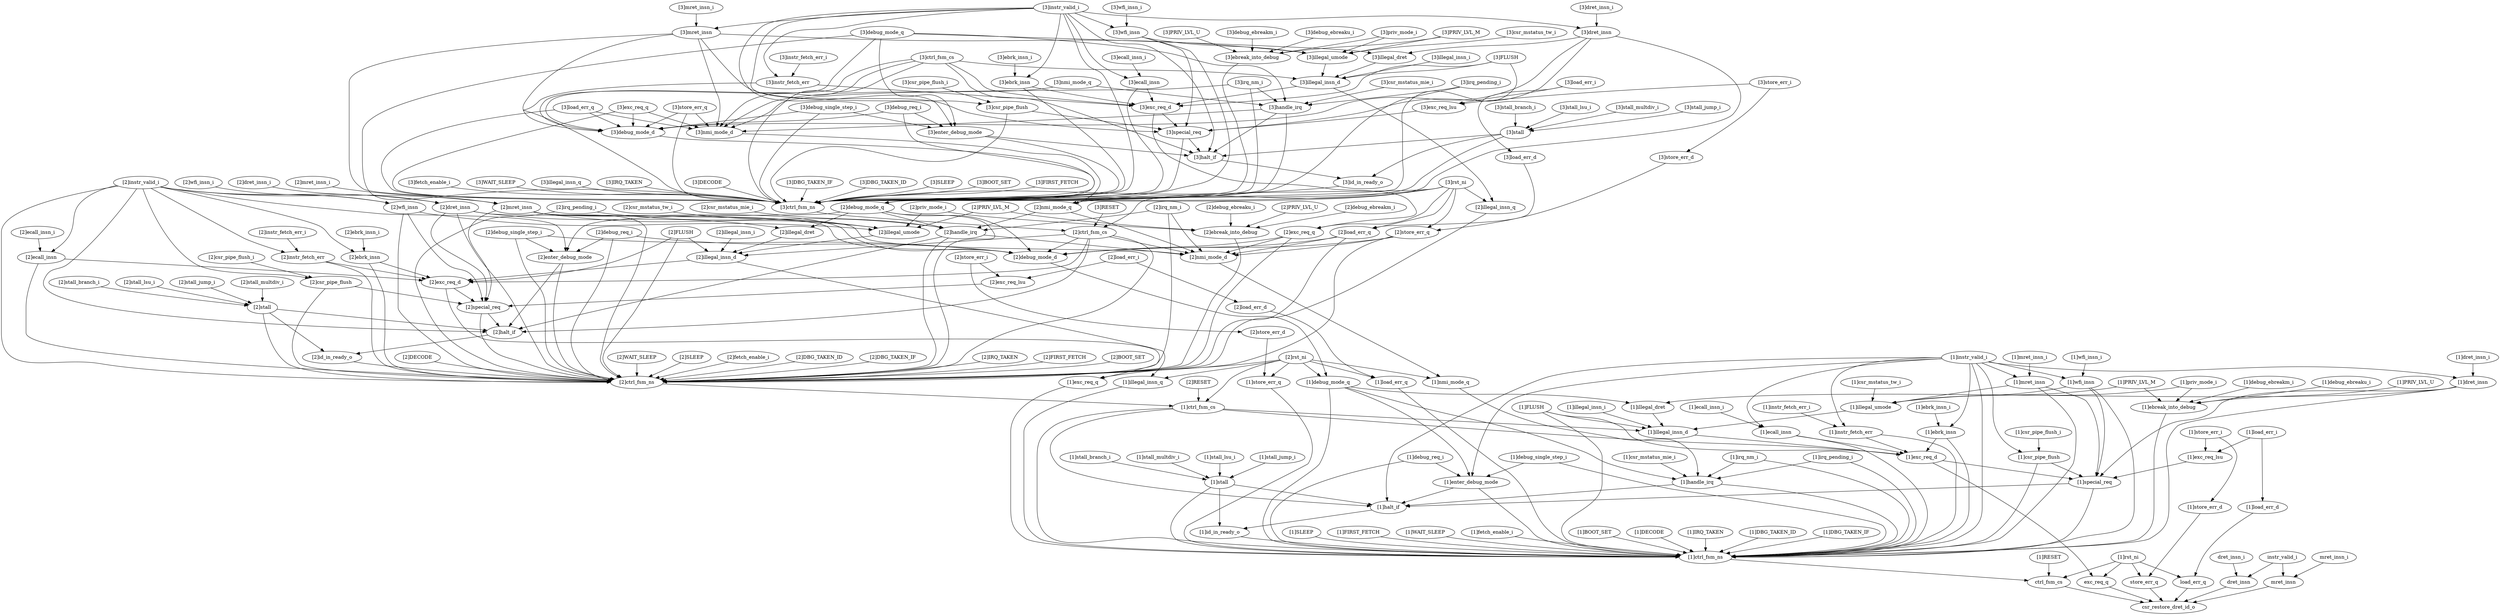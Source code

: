 strict digraph "" {
	"[3]irq_nm_i"	 [complexity=64,
		importance=1.81134703731,
		rank=0.028302297458];
	"[3]handle_irq"	 [complexity=58,
		importance=1.80634942115,
		rank=0.031143955537];
	"[3]irq_nm_i" -> "[3]handle_irq";
	"[3]nmi_mode_d"	 [complexity=37,
		importance=0.474637872477,
		rank=0.0128280506075];
	"[3]irq_nm_i" -> "[3]nmi_mode_d";
	"[3]ctrl_fsm_ns"	 [complexity=49,
		importance=0.576155159153,
		rank=0.0117582685542];
	"[3]irq_nm_i" -> "[3]ctrl_fsm_ns";
	"[1]special_req"	 [complexity=10,
		importance=0.357095029477,
		rank=0.0357095029477];
	"[1]ctrl_fsm_ns"	 [complexity=3,
		importance=0.0911399674995,
		rank=0.0303799891665];
	"[1]special_req" -> "[1]ctrl_fsm_ns";
	"[1]halt_if"	 [complexity=7,
		importance=0.113980660681,
		rank=0.0162829515258];
	"[1]special_req" -> "[1]halt_if";
	"[3]exc_req_lsu"	 [complexity=63,
		importance=1.81963687132,
		rank=0.0288831249416];
	"[3]special_req"	 [complexity=56,
		importance=1.81214060444,
		rank=0.0323596536507];
	"[3]exc_req_lsu" -> "[3]special_req";
	"[3]fetch_enable_i"	 [complexity=50,
		importance=0.58115277532,
		rank=0.0116230555064];
	"[3]fetch_enable_i" -> "[3]ctrl_fsm_ns";
	"[3]WAIT_SLEEP"	 [complexity=51,
		importance=0.58115277532,
		rank=0.0113951524573];
	"[3]WAIT_SLEEP" -> "[3]ctrl_fsm_ns";
	"[2]DECODE"	 [complexity=30,
		importance=1.27162548872,
		rank=0.0423875162908];
	"[2]ctrl_fsm_ns"	 [complexity=20,
		importance=0.126662787256,
		rank=0.00633313936279];
	"[2]DECODE" -> "[2]ctrl_fsm_ns";
	"[2]csr_pipe_flush"	 [complexity=34,
		importance=0.471326332341,
		rank=0.0138625391865];
	"[2]csr_pipe_flush" -> "[2]ctrl_fsm_ns";
	"[2]special_req"	 [complexity=27,
		importance=0.463663488746,
		rank=0.0171727218054];
	"[2]csr_pipe_flush" -> "[2]special_req";
	"[3]csr_pipe_flush_i"	 [complexity=66,
		importance=1.8248010642,
		rank=0.0276485009727];
	"[3]csr_pipe_flush"	 [complexity=63,
		importance=1.81980344803,
		rank=0.0288857690164];
	"[3]csr_pipe_flush_i" -> "[3]csr_pipe_flush";
	"[2]stall_multdiv_i"	 [complexity=34,
		importance=0.468500276499,
		rank=0.013779419897];
	"[2]stall"	 [complexity=29,
		importance=0.463502660332,
		rank=0.0159828503563];
	"[2]stall_multdiv_i" -> "[2]stall";
	"[2]rst_ni"	 [complexity=19,
		importance=0.155390992088,
		rank=0.0081784732678];
	"[1]debug_mode_q"	 [complexity=21,
		importance=0.0561947226023,
		rank=0.00267593917154];
	"[2]rst_ni" -> "[1]debug_mode_q";
	"[1]exc_req_q"	 [complexity=6,
		importance=0.28150977405,
		rank=0.046918295675];
	"[2]rst_ni" -> "[1]exc_req_q";
	"[1]ctrl_fsm_cs"	 [complexity=18,
		importance=0.0751966879608,
		rank=0.0041775937756];
	"[2]rst_ni" -> "[1]ctrl_fsm_cs";
	"[1]illegal_insn_q"	 [complexity=4,
		importance=0.100617470215,
		rank=0.0251543675537];
	"[2]rst_ni" -> "[1]illegal_insn_q";
	"[1]store_err_q"	 [complexity=6,
		importance=0.281897911103,
		rank=0.0469829851838];
	"[2]rst_ni" -> "[1]store_err_q";
	"[1]nmi_mode_q"	 [complexity=18,
		importance=0.360462021077,
		rank=0.0200256678376];
	"[2]rst_ni" -> "[1]nmi_mode_q";
	"[1]load_err_q"	 [complexity=6,
		importance=0.281897911103,
		rank=0.0469829851838];
	"[2]rst_ni" -> "[1]load_err_q";
	"[1]instr_valid_i"	 [complexity=15,
		importance=0.0377731948443,
		rank=0.00251821298962];
	"[1]wfi_insn"	 [complexity=24,
		importance=0.0597061225057,
		rank=0.00248775510441];
	"[1]instr_valid_i" -> "[1]wfi_insn";
	"[1]instr_fetch_err"	 [complexity=12,
		importance=0.0327755786776,
		rank=0.00273129822314];
	"[1]instr_valid_i" -> "[1]instr_fetch_err";
	"[1]dret_insn"	 [complexity=21,
		importance=0.0549897737279,
		rank=0.00261856065371];
	"[1]instr_valid_i" -> "[1]dret_insn";
	"[1]ecall_insn"	 [complexity=12,
		importance=0.0327755786776,
		rank=0.00273129822314];
	"[1]instr_valid_i" -> "[1]ecall_insn";
	"[1]mret_insn"	 [complexity=24,
		importance=0.0597061225057,
		rank=0.00248775510441];
	"[1]instr_valid_i" -> "[1]mret_insn";
	"[1]enter_debug_mode"	 [complexity=12,
		importance=0.461560762434,
		rank=0.0384633968695];
	"[1]instr_valid_i" -> "[1]enter_debug_mode";
	"[1]instr_valid_i" -> "[1]ctrl_fsm_ns";
	"[1]csr_pipe_flush"	 [complexity=17,
		importance=0.364757873072,
		rank=0.0214563454748];
	"[1]instr_valid_i" -> "[1]csr_pipe_flush";
	"[1]ebrk_insn"	 [complexity=12,
		importance=0.0327755786776,
		rank=0.00273129822314];
	"[1]instr_valid_i" -> "[1]ebrk_insn";
	"[1]instr_valid_i" -> "[1]halt_if";
	"[2]load_err_d"	 [complexity=8,
		importance=0.288144852626,
		rank=0.0360181065782];
	"[2]load_err_d" -> "[1]load_err_q";
	"[1]RESET"	 [complexity=3,
		importance=0.0446714843712,
		rank=0.0148904947904];
	ctrl_fsm_cs	 [complexity=1,
		importance=0.0396738682045,
		rank=0.0396738682045];
	"[1]RESET" -> ctrl_fsm_cs;
	"[2]WAIT_SLEEP"	 [complexity=22,
		importance=0.131660403422,
		rank=0.00598456379193];
	"[2]WAIT_SLEEP" -> "[2]ctrl_fsm_ns";
	"[1]handle_irq"	 [complexity=12,
		importance=0.351303846185,
		rank=0.0292753205154];
	"[1]debug_mode_q" -> "[1]handle_irq";
	"[1]debug_mode_q" -> "[1]enter_debug_mode";
	"[1]debug_mode_q" -> "[1]ctrl_fsm_ns";
	"[1]illegal_dret"	 [complexity=18,
		importance=0.0473269301335,
		rank=0.00262927389631];
	"[1]debug_mode_q" -> "[1]illegal_dret";
	"[1]stall_jump_i"	 [complexity=17,
		importance=0.36193181723,
		rank=0.0212901068959];
	"[1]stall"	 [complexity=12,
		importance=0.356934201063,
		rank=0.0297445167553];
	"[1]stall_jump_i" -> "[1]stall";
	"[2]stall_branch_i"	 [complexity=34,
		importance=0.468500276499,
		rank=0.013779419897];
	"[2]stall_branch_i" -> "[2]stall";
	"[1]SLEEP"	 [complexity=5,
		importance=0.0961375836661,
		rank=0.0192275167332];
	"[1]SLEEP" -> "[1]ctrl_fsm_ns";
	"[1]FIRST_FETCH"	 [complexity=7,
		importance=0.187277551166,
		rank=0.0267539358808];
	"[1]FIRST_FETCH" -> "[1]ctrl_fsm_ns";
	"[1]exc_req_q" -> "[1]ctrl_fsm_ns";
	"[1]debug_req_i"	 [complexity=17,
		importance=0.466558378601,
		rank=0.0274446105059];
	"[1]debug_req_i" -> "[1]enter_debug_mode";
	"[1]debug_req_i" -> "[1]ctrl_fsm_ns";
	"[2]debug_req_i"	 [complexity=34,
		importance=0.608649657626,
		rank=0.0179014605184];
	"[2]debug_mode_d"	 [complexity=23,
		importance=0.0632207973797,
		rank=0.00274873032086];
	"[2]debug_req_i" -> "[2]debug_mode_d";
	"[2]debug_req_i" -> "[2]ctrl_fsm_ns";
	"[2]enter_debug_mode"	 [complexity=29,
		importance=0.603652041459,
		rank=0.0208155876365];
	"[2]debug_req_i" -> "[2]enter_debug_mode";
	"[1]wfi_insn" -> "[1]special_req";
	"[1]wfi_insn" -> "[1]ctrl_fsm_ns";
	"[1]illegal_umode"	 [complexity=18,
		importance=0.0520432789114,
		rank=0.00289129327285];
	"[1]wfi_insn" -> "[1]illegal_umode";
	"[3]ecall_insn"	 [complexity=70,
		importance=1.83074506627,
		rank=0.0261535009467];
	"[3]exc_req_d"	 [complexity=63,
		importance=1.82308222267,
		rank=0.0289378130583];
	"[3]ecall_insn" -> "[3]exc_req_d";
	"[3]ecall_insn" -> "[3]ctrl_fsm_ns";
	"[1]rst_ni"	 [complexity=4,
		importance=0.0333398498637,
		rank=0.00833496246594];
	store_err_q	 [complexity=3,
		importance=0.014559253901,
		rank=0.00485308463367];
	"[1]rst_ni" -> store_err_q;
	exc_req_q	 [complexity=3,
		importance=0.0141711168485,
		rank=0.00472370561618];
	"[1]rst_ni" -> exc_req_q;
	"[1]rst_ni" -> ctrl_fsm_cs;
	load_err_q	 [complexity=3,
		importance=0.014559253901,
		rank=0.00485308463367];
	"[1]rst_ni" -> load_err_q;
	"[3]PRIV_LVL_U"	 [complexity=58,
		importance=0.595312110769,
		rank=0.0102640019098];
	"[3]ebreak_into_debug"	 [complexity=51,
		importance=0.590314494603,
		rank=0.0115747940118];
	"[3]PRIV_LVL_U" -> "[3]ebreak_into_debug";
	"[2]SLEEP"	 [complexity=22,
		importance=0.131660403422,
		rank=0.00598456379193];
	"[2]SLEEP" -> "[2]ctrl_fsm_ns";
	"[3]store_err_i"	 [complexity=66,
		importance=1.82463448749,
		rank=0.0276459770831];
	"[3]store_err_i" -> "[3]exc_req_lsu";
	"[3]store_err_d"	 [complexity=25,
		importance=0.394713311895,
		rank=0.0157885324758];
	"[3]store_err_i" -> "[3]store_err_d";
	"[2]ecall_insn"	 [complexity=41,
		importance=0.482267950575,
		rank=0.0117626329409];
	"[2]ecall_insn" -> "[2]ctrl_fsm_ns";
	"[2]exc_req_d"	 [complexity=34,
		importance=0.474605106981,
		rank=0.0139589737347];
	"[2]ecall_insn" -> "[2]exc_req_d";
	"[2]store_err_i"	 [complexity=37,
		importance=0.476157371793,
		rank=0.0128691181566];
	"[2]store_err_d"	 [complexity=8,
		importance=0.288144852626,
		rank=0.0360181065782];
	"[2]store_err_i" -> "[2]store_err_d";
	"[2]exc_req_lsu"	 [complexity=34,
		importance=0.471159755626,
		rank=0.0138576398714];
	"[2]store_err_i" -> "[2]exc_req_lsu";
	"[2]dret_insn"	 [complexity=50,
		importance=0.504482145626,
		rank=0.0100896429125];
	"[2]dret_insn" -> "[2]debug_mode_d";
	"[2]dret_insn" -> "[2]ctrl_fsm_ns";
	"[2]illegal_dret"	 [complexity=47,
		importance=0.496819302031,
		rank=0.0105706234475];
	"[2]dret_insn" -> "[2]illegal_dret";
	"[2]dret_insn" -> "[2]special_req";
	"[2]stall_lsu_i"	 [complexity=34,
		importance=0.468500276499,
		rank=0.013779419897];
	"[2]stall_lsu_i" -> "[2]stall";
	"[2]store_err_d" -> "[1]store_err_q";
	"[3]enter_debug_mode"	 [complexity=58,
		importance=2.40162152905,
		rank=0.0414072677422];
	"[3]halt_if"	 [complexity=53,
		importance=0.598995852335,
		rank=0.0113018085346];
	"[3]enter_debug_mode" -> "[3]halt_if";
	"[3]enter_debug_mode" -> "[3]ctrl_fsm_ns";
	"[3]illegal_umode"	 [complexity=76,
		importance=1.8500127665,
		rank=0.0243422732434];
	"[3]illegal_insn_d"	 [complexity=70,
		importance=1.83957355264,
		rank=0.0262796221806];
	"[3]illegal_umode" -> "[3]illegal_insn_d";
	"[2]load_err_q"	 [complexity=23,
		importance=0.388466370371,
		rank=0.0168898421901];
	"[2]load_err_q" -> "[2]debug_mode_d";
	"[2]load_err_q" -> "[2]ctrl_fsm_ns";
	"[2]nmi_mode_d"	 [complexity=20,
		importance=0.368069413209,
		rank=0.0184034706604];
	"[2]load_err_q" -> "[2]nmi_mode_d";
	"[2]load_err_i"	 [complexity=37,
		importance=0.476157371793,
		rank=0.0128691181566];
	"[2]load_err_i" -> "[2]load_err_d";
	"[2]load_err_i" -> "[2]exc_req_lsu";
	"[3]store_err_q"	 [complexity=52,
		importance=1.73694348606,
		rank=0.0334027593474];
	"[3]store_err_q" -> "[3]nmi_mode_d";
	"[3]debug_mode_d"	 [complexity=52,
		importance=0.512713169277,
		rank=0.00985986863995];
	"[3]store_err_q" -> "[3]debug_mode_d";
	"[3]store_err_q" -> "[3]ctrl_fsm_ns";
	"[1]instr_fetch_err" -> "[1]ctrl_fsm_ns";
	"[1]exc_req_d"	 [complexity=5,
		importance=0.0251127350833,
		rank=0.00502254701665];
	"[1]instr_fetch_err" -> "[1]exc_req_d";
	"[2]store_err_q"	 [complexity=23,
		importance=0.388466370371,
		rank=0.0168898421901];
	"[2]store_err_q" -> "[2]debug_mode_d";
	"[2]store_err_q" -> "[2]ctrl_fsm_ns";
	"[2]store_err_q" -> "[2]nmi_mode_d";
	"[3]illegal_insn_q"	 [complexity=50,
		importance=0.585632661869,
		rank=0.0117126532374];
	"[3]illegal_insn_q" -> "[3]ctrl_fsm_ns";
	"[3]csr_mstatus_mie_i"	 [complexity=64,
		importance=1.81134703731,
		rank=0.028302297458];
	"[3]csr_mstatus_mie_i" -> "[3]handle_irq";
	"[1]csr_mstatus_tw_i"	 [complexity=24,
		importance=0.057040895078,
		rank=0.00237670396158];
	"[1]csr_mstatus_tw_i" -> "[1]illegal_umode";
	"[1]dret_insn" -> "[1]special_req";
	"[1]dret_insn" -> "[1]ctrl_fsm_ns";
	"[1]dret_insn" -> "[1]illegal_dret";
	"[1]ecall_insn" -> "[1]ctrl_fsm_ns";
	"[1]ecall_insn" -> "[1]exc_req_d";
	csr_restore_dret_id_o	 [complexity=0,
		importance=0.00608124529693,
		rank=0.0];
	"[2]illegal_insn_q"	 [complexity=21,
		importance=0.136140289971,
		rank=0.00648287095101];
	"[3]illegal_insn_d" -> "[2]illegal_insn_q";
	"[3]illegal_insn_d" -> "[3]exc_req_d";
	"[2]fetch_enable_i"	 [complexity=21,
		importance=0.131660403422,
		rank=0.00626954302011];
	"[2]fetch_enable_i" -> "[2]ctrl_fsm_ns";
	"[2]csr_mstatus_mie_i"	 [complexity=35,
		importance=0.46286992162,
		rank=0.0132248549034];
	"[2]handle_irq"	 [complexity=29,
		importance=0.457872305454,
		rank=0.0157887001881];
	"[2]csr_mstatus_mie_i" -> "[2]handle_irq";
	"[2]id_in_ready_o"	 [complexity=21,
		importance=0.135979188748,
		rank=0.00647519946419];
	"[2]id_in_ready_o" -> "[2]ctrl_fsm_ns";
	"[2]debug_mode_d" -> "[1]debug_mode_q";
	"[2]DBG_TAKEN_ID"	 [complexity=22,
		importance=0.131660403422,
		rank=0.00598456379193];
	"[2]DBG_TAKEN_ID" -> "[2]ctrl_fsm_ns";
	"[3]illegal_insn_i"	 [complexity=76,
		importance=1.84457116881,
		rank=0.0242706732738];
	"[3]illegal_insn_i" -> "[3]illegal_insn_d";
	"[2]DBG_TAKEN_IF"	 [complexity=26,
		importance=0.384985977934,
		rank=0.0148071529975];
	"[2]DBG_TAKEN_IF" -> "[2]ctrl_fsm_ns";
	"[1]WAIT_SLEEP"	 [complexity=5,
		importance=0.0961375836661,
		rank=0.0192275167332];
	"[1]WAIT_SLEEP" -> "[1]ctrl_fsm_ns";
	"[3]priv_mode_i"	 [complexity=58,
		importance=0.595312110769,
		rank=0.0102640019098];
	"[3]priv_mode_i" -> "[3]illegal_umode";
	"[3]priv_mode_i" -> "[3]ebreak_into_debug";
	"[1]illegal_insn_d"	 [complexity=12,
		importance=0.0416040650532,
		rank=0.0034670054211];
	"[1]illegal_insn_d" -> "[1]exc_req_d";
	"[2]instr_fetch_err_i"	 [complexity=44,
		importance=0.487265566742,
		rank=0.011074217426];
	"[2]instr_fetch_err"	 [complexity=41,
		importance=0.482267950575,
		rank=0.0117626329409];
	"[2]instr_fetch_err_i" -> "[2]instr_fetch_err";
	"[3]handle_irq" -> "[3]nmi_mode_d";
	"[3]handle_irq" -> "[3]halt_if";
	"[3]handle_irq" -> "[3]ctrl_fsm_ns";
	"[3]ebrk_insn"	 [complexity=70,
		importance=1.83074506627,
		rank=0.0261535009467];
	"[3]ebrk_insn" -> "[3]exc_req_d";
	"[3]ebrk_insn" -> "[3]ctrl_fsm_ns";
	"[2]nmi_mode_q"	 [complexity=35,
		importance=0.467030480345,
		rank=0.0133437280099];
	"[3]nmi_mode_d" -> "[2]nmi_mode_q";
	"[3]FLUSH"	 [complexity=76,
		importance=1.84457116881,
		rank=0.0242706732738];
	"[3]FLUSH" -> "[3]illegal_insn_d";
	"[3]FLUSH" -> "[3]exc_req_d";
	"[3]FLUSH" -> "[3]ctrl_fsm_ns";
	dret_insn_i	 [complexity=4,
		importance=0.018741705058,
		rank=0.00468542626449];
	dret_insn	 [complexity=1,
		importance=0.0137440888913,
		rank=0.0137440888913];
	dret_insn_i -> dret_insn;
	"[3]debug_single_step_i"	 [complexity=63,
		importance=2.40661914522,
		rank=0.0382003038923];
	"[3]debug_single_step_i" -> "[3]enter_debug_mode";
	"[3]debug_single_step_i" -> "[3]debug_mode_d";
	"[3]debug_single_step_i" -> "[3]ctrl_fsm_ns";
	"[3]IRQ_TAKEN"	 [complexity=55,
		importance=1.73346309363,
		rank=0.0315175107932];
	"[3]IRQ_TAKEN" -> "[3]ctrl_fsm_ns";
	"[1]ctrl_fsm_cs" -> "[1]illegal_insn_d";
	"[1]ctrl_fsm_cs" -> "[1]ctrl_fsm_ns";
	"[1]ctrl_fsm_cs" -> "[1]exc_req_d";
	"[1]ctrl_fsm_cs" -> "[1]halt_if";
	"[2]RESET"	 [complexity=20,
		importance=0.0801943041274,
		rank=0.00400971520637];
	"[2]RESET" -> "[1]ctrl_fsm_cs";
	"[1]mret_insn" -> "[1]special_req";
	"[1]mret_insn" -> "[1]ctrl_fsm_ns";
	"[1]mret_insn" -> "[1]illegal_umode";
	"[2]debug_mode_q"	 [complexity=50,
		importance=0.5056870945,
		rank=0.01011374189];
	"[2]debug_mode_q" -> "[2]debug_mode_d";
	"[2]debug_mode_q" -> "[2]handle_irq";
	"[2]debug_mode_q" -> "[2]ctrl_fsm_ns";
	"[2]debug_mode_q" -> "[2]illegal_dret";
	"[2]debug_mode_q" -> "[2]enter_debug_mode";
	"[2]wfi_insn"	 [complexity=53,
		importance=0.509198494403,
		rank=0.00960751876233];
	"[2]wfi_insn" -> "[2]ctrl_fsm_ns";
	"[2]wfi_insn" -> "[2]special_req";
	"[2]illegal_umode"	 [complexity=47,
		importance=0.501535650809,
		rank=0.0106709712938];
	"[2]wfi_insn" -> "[2]illegal_umode";
	"[1]illegal_insn_q" -> "[1]ctrl_fsm_ns";
	"[3]irq_pending_i"	 [complexity=64,
		importance=1.81134703731,
		rank=0.028302297458];
	"[3]irq_pending_i" -> "[3]handle_irq";
	"[3]irq_pending_i" -> "[3]ctrl_fsm_ns";
	"[3]nmi_mode_q"	 [complexity=64,
		importance=1.81550759604,
		rank=0.0283673061881];
	"[3]nmi_mode_q" -> "[3]handle_irq";
	"[3]nmi_mode_q" -> "[3]nmi_mode_d";
	"[1]PRIV_LVL_M"	 [complexity=24,
		importance=0.057040895078,
		rank=0.00237670396158];
	"[1]ebreak_into_debug"	 [complexity=5,
		importance=0.105299302949,
		rank=0.0210598605898];
	"[1]PRIV_LVL_M" -> "[1]ebreak_into_debug";
	"[1]PRIV_LVL_M" -> "[1]illegal_umode";
	"[3]instr_valid_i"	 [complexity=73,
		importance=1.83574268243,
		rank=0.0251471600334];
	"[3]instr_valid_i" -> "[3]ecall_insn";
	"[3]instr_valid_i" -> "[3]enter_debug_mode";
	"[3]instr_valid_i" -> "[3]ebrk_insn";
	"[3]instr_valid_i" -> "[3]halt_if";
	"[3]wfi_insn"	 [complexity=82,
		importance=1.8576756101,
		rank=0.0226545806109];
	"[3]instr_valid_i" -> "[3]wfi_insn";
	"[3]dret_insn"	 [complexity=79,
		importance=1.85295926132,
		rank=0.023455180523];
	"[3]instr_valid_i" -> "[3]dret_insn";
	"[3]mret_insn"	 [complexity=82,
		importance=1.8576756101,
		rank=0.0226545806109];
	"[3]instr_valid_i" -> "[3]mret_insn";
	"[3]instr_fetch_err"	 [complexity=70,
		importance=1.83074506627,
		rank=0.0261535009467];
	"[3]instr_valid_i" -> "[3]instr_fetch_err";
	"[3]instr_valid_i" -> "[3]ctrl_fsm_ns";
	"[3]instr_valid_i" -> "[3]csr_pipe_flush";
	"[1]priv_mode_i"	 [complexity=24,
		importance=0.057040895078,
		rank=0.00237670396158];
	"[1]priv_mode_i" -> "[1]ebreak_into_debug";
	"[1]priv_mode_i" -> "[1]illegal_umode";
	"[3]ctrl_fsm_cs"	 [complexity=76,
		importance=1.87316617555,
		rank=0.0246469233625];
	"[3]ctrl_fsm_cs" -> "[3]illegal_insn_d";
	"[3]ctrl_fsm_cs" -> "[3]nmi_mode_d";
	"[3]ctrl_fsm_cs" -> "[3]halt_if";
	"[3]ctrl_fsm_cs" -> "[3]debug_mode_d";
	"[3]ctrl_fsm_cs" -> "[3]exc_req_d";
	"[3]ctrl_fsm_cs" -> "[3]ctrl_fsm_ns";
	"[3]illegal_dret"	 [complexity=76,
		importance=1.84529641772,
		rank=0.0242802160227];
	"[3]illegal_dret" -> "[3]illegal_insn_d";
	"[1]store_err_q" -> "[1]ctrl_fsm_ns";
	"[3]mret_insn_i"	 [complexity=85,
		importance=1.86267322626,
		rank=0.0219138026619];
	"[3]mret_insn_i" -> "[3]mret_insn";
	"[2]halt_if"	 [complexity=24,
		importance=0.149503480437,
		rank=0.00622931168488];
	"[2]handle_irq" -> "[2]halt_if";
	"[2]handle_irq" -> "[2]ctrl_fsm_ns";
	"[2]handle_irq" -> "[2]nmi_mode_d";
	"[2]mret_insn_i"	 [complexity=56,
		importance=0.51419611057,
		rank=0.00918207340304];
	"[2]mret_insn"	 [complexity=53,
		importance=0.509198494403,
		rank=0.00960751876233];
	"[2]mret_insn_i" -> "[2]mret_insn";
	"[1]store_err_i"	 [complexity=20,
		importance=0.369588912524,
		rank=0.0184794456262];
	"[1]store_err_d"	 [complexity=5,
		importance=0.0208061954244,
		rank=0.00416123908488];
	"[1]store_err_i" -> "[1]store_err_d";
	"[1]exc_req_lsu"	 [complexity=17,
		importance=0.364591296358,
		rank=0.0214465468446];
	"[1]store_err_i" -> "[1]exc_req_lsu";
	dret_insn -> csr_restore_dret_id_o;
	"[3]DECODE"	 [complexity=59,
		importance=5.7665492077,
		rank=0.0977381221644];
	"[3]DECODE" -> "[3]ctrl_fsm_ns";
	"[1]store_err_d" -> store_err_q;
	"[3]id_in_ready_o"	 [complexity=50,
		importance=0.585471560646,
		rank=0.0117094312129];
	"[3]halt_if" -> "[3]id_in_ready_o";
	"[2]FLUSH"	 [complexity=47,
		importance=0.496094053117,
		rank=0.0105551926195];
	"[2]illegal_insn_d"	 [complexity=41,
		importance=0.491096436951,
		rank=0.0119779618768];
	"[2]FLUSH" -> "[2]illegal_insn_d";
	"[2]FLUSH" -> "[2]ctrl_fsm_ns";
	"[2]FLUSH" -> "[2]exc_req_d";
	"[2]illegal_insn_d" -> "[1]illegal_insn_q";
	"[2]illegal_insn_d" -> "[2]exc_req_d";
	"[2]halt_if" -> "[2]id_in_ready_o";
	"[1]fetch_enable_i"	 [complexity=4,
		importance=0.0961375836661,
		rank=0.0240343959165];
	"[1]fetch_enable_i" -> "[1]ctrl_fsm_ns";
	instr_valid_i	 [complexity=4,
		importance=0.018741705058,
		rank=0.00468542626449];
	instr_valid_i -> dret_insn;
	mret_insn	 [complexity=1,
		importance=0.0137440888913,
		rank=0.0137440888913];
	instr_valid_i -> mret_insn;
	"[2]illegal_insn_i"	 [complexity=47,
		importance=0.496094053117,
		rank=0.0105551926195];
	"[2]illegal_insn_i" -> "[2]illegal_insn_d";
	"[3]debug_req_i"	 [complexity=63,
		importance=2.40661914522,
		rank=0.0382003038923];
	"[3]debug_req_i" -> "[3]enter_debug_mode";
	"[3]debug_req_i" -> "[3]debug_mode_d";
	"[3]debug_req_i" -> "[3]ctrl_fsm_ns";
	"[2]ebreak_into_debug"	 [complexity=22,
		importance=0.140822122705,
		rank=0.00640100557751];
	"[2]ebreak_into_debug" -> "[2]ctrl_fsm_ns";
	"[3]DBG_TAKEN_IF"	 [complexity=55,
		importance=1.73346309363,
		rank=0.0315175107932];
	"[3]DBG_TAKEN_IF" -> "[3]ctrl_fsm_ns";
	"[2]illegal_insn_q" -> "[2]ctrl_fsm_ns";
	"[3]DBG_TAKEN_ID"	 [complexity=51,
		importance=0.58115277532,
		rank=0.0113951524573];
	"[3]DBG_TAKEN_ID" -> "[3]ctrl_fsm_ns";
	"[1]irq_nm_i"	 [complexity=18,
		importance=0.356301462351,
		rank=0.0197945256862];
	"[1]irq_nm_i" -> "[1]handle_irq";
	"[1]irq_nm_i" -> "[1]ctrl_fsm_ns";
	"[1]stall_branch_i"	 [complexity=17,
		importance=0.36193181723,
		rank=0.0212901068959];
	"[1]stall_branch_i" -> "[1]stall";
	"[3]special_req" -> "[3]halt_if";
	"[3]special_req" -> "[3]ctrl_fsm_ns";
	"[2]ctrl_fsm_ns" -> "[1]ctrl_fsm_cs";
	"[1]mret_insn_i"	 [complexity=27,
		importance=0.0647037386724,
		rank=0.00239643476564];
	"[1]mret_insn_i" -> "[1]mret_insn";
	"[2]irq_nm_i"	 [complexity=35,
		importance=0.46286992162,
		rank=0.0132248549034];
	"[2]irq_nm_i" -> "[2]handle_irq";
	"[2]irq_nm_i" -> "[2]ctrl_fsm_ns";
	"[2]irq_nm_i" -> "[2]nmi_mode_d";
	"[3]ecall_insn_i"	 [complexity=73,
		importance=1.83574268243,
		rank=0.0251471600334];
	"[3]ecall_insn_i" -> "[3]ecall_insn";
	"[1]ebreak_into_debug" -> "[1]ctrl_fsm_ns";
	"[1]csr_mstatus_mie_i"	 [complexity=18,
		importance=0.356301462351,
		rank=0.0197945256862];
	"[1]csr_mstatus_mie_i" -> "[1]handle_irq";
	"[1]instr_fetch_err_i"	 [complexity=15,
		importance=0.0377731948443,
		rank=0.00251821298962];
	"[1]instr_fetch_err_i" -> "[1]instr_fetch_err";
	"[2]instr_fetch_err" -> "[2]ctrl_fsm_ns";
	"[2]instr_fetch_err" -> "[2]exc_req_d";
	"[1]nmi_mode_q" -> "[1]handle_irq";
	"[3]rst_ni"	 [complexity=24,
		importance=0.781930356909,
		rank=0.0325804315379];
	"[3]rst_ni" -> "[2]load_err_q";
	"[3]rst_ni" -> "[2]store_err_q";
	"[3]rst_ni" -> "[2]debug_mode_q";
	"[3]rst_ni" -> "[2]illegal_insn_q";
	"[2]ctrl_fsm_cs"	 [complexity=47,
		importance=0.524689059858,
		rank=0.0111635970183];
	"[3]rst_ni" -> "[2]ctrl_fsm_cs";
	"[2]exc_req_q"	 [complexity=23,
		importance=0.388078233319,
		rank=0.016872966666];
	"[3]rst_ni" -> "[2]exc_req_q";
	"[3]rst_ni" -> "[2]nmi_mode_q";
	"[1]ecall_insn_i"	 [complexity=15,
		importance=0.0377731948443,
		rank=0.00251821298962];
	"[1]ecall_insn_i" -> "[1]ecall_insn";
	"[2]mret_insn" -> "[2]debug_mode_d";
	"[2]mret_insn" -> "[2]ctrl_fsm_ns";
	"[2]mret_insn" -> "[2]nmi_mode_d";
	"[2]mret_insn" -> "[2]special_req";
	"[2]mret_insn" -> "[2]illegal_umode";
	"[3]wfi_insn" -> "[3]illegal_umode";
	"[3]wfi_insn" -> "[3]special_req";
	"[3]wfi_insn" -> "[3]ctrl_fsm_ns";
	"[1]debug_ebreaku_i"	 [complexity=12,
		importance=0.110296919116,
		rank=0.0091914099263];
	"[1]debug_ebreaku_i" -> "[1]ebreak_into_debug";
	"[3]debug_ebreakm_i"	 [complexity=58,
		importance=0.595312110769,
		rank=0.0102640019098];
	"[3]debug_ebreakm_i" -> "[3]ebreak_into_debug";
	"[1]PRIV_LVL_U"	 [complexity=12,
		importance=0.110296919116,
		rank=0.0091914099263];
	"[1]PRIV_LVL_U" -> "[1]ebreak_into_debug";
	"[1]id_in_ready_o"	 [complexity=4,
		importance=0.100456368992,
		rank=0.0251140922479];
	"[1]id_in_ready_o" -> "[1]ctrl_fsm_ns";
	"[3]PRIV_LVL_M"	 [complexity=58,
		importance=0.595312110769,
		rank=0.0102640019098];
	"[3]PRIV_LVL_M" -> "[3]illegal_umode";
	"[3]PRIV_LVL_M" -> "[3]ebreak_into_debug";
	"[1]stall_multdiv_i"	 [complexity=17,
		importance=0.36193181723,
		rank=0.0212901068959];
	"[1]stall_multdiv_i" -> "[1]stall";
	"[2]exc_req_lsu" -> "[2]special_req";
	"[1]debug_single_step_i"	 [complexity=17,
		importance=0.466558378601,
		rank=0.0274446105059];
	"[1]debug_single_step_i" -> "[1]enter_debug_mode";
	"[1]debug_single_step_i" -> "[1]ctrl_fsm_ns";
	"[1]handle_irq" -> "[1]ctrl_fsm_ns";
	"[1]handle_irq" -> "[1]halt_if";
	"[1]csr_pipe_flush_i"	 [complexity=20,
		importance=0.369755489238,
		rank=0.0184877744619];
	"[1]csr_pipe_flush_i" -> "[1]csr_pipe_flush";
	"[3]stall_lsu_i"	 [complexity=63,
		importance=1.81697739219,
		rank=0.0288409109872];
	"[3]stall"	 [complexity=58,
		importance=1.81197977602,
		rank=0.0312410306211];
	"[3]stall_lsu_i" -> "[3]stall";
	"[2]ebrk_insn"	 [complexity=41,
		importance=0.482267950575,
		rank=0.0117626329409];
	"[2]ebrk_insn" -> "[2]ctrl_fsm_ns";
	"[2]ebrk_insn" -> "[2]exc_req_d";
	"[1]irq_pending_i"	 [complexity=18,
		importance=0.356301462351,
		rank=0.0197945256862];
	"[1]irq_pending_i" -> "[1]handle_irq";
	"[1]irq_pending_i" -> "[1]ctrl_fsm_ns";
	"[2]dret_insn_i"	 [complexity=53,
		importance=0.509479761792,
		rank=0.00961282569419];
	"[2]dret_insn_i" -> "[2]dret_insn";
	"[2]debug_ebreaku_i"	 [complexity=29,
		importance=0.145819738872,
		rank=0.00502826685765];
	"[2]debug_ebreaku_i" -> "[2]ebreak_into_debug";
	"[1]ebrk_insn_i"	 [complexity=15,
		importance=0.0377731948443,
		rank=0.00251821298962];
	"[1]ebrk_insn_i" -> "[1]ebrk_insn";
	store_err_q -> csr_restore_dret_id_o;
	"[3]dret_insn" -> "[3]illegal_dret";
	"[3]dret_insn" -> "[3]special_req";
	"[3]dret_insn" -> "[3]debug_mode_d";
	"[3]dret_insn" -> "[3]ctrl_fsm_ns";
	"[3]id_in_ready_o" -> "[3]ctrl_fsm_ns";
	"[2]IRQ_TAKEN"	 [complexity=26,
		importance=0.384985977934,
		rank=0.0148071529975];
	"[2]IRQ_TAKEN" -> "[2]ctrl_fsm_ns";
	"[1]BOOT_SET"	 [complexity=5,
		importance=0.0961375836661,
		rank=0.0192275167332];
	"[1]BOOT_SET" -> "[1]ctrl_fsm_ns";
	"[2]priv_mode_i"	 [complexity=29,
		importance=0.145819738872,
		rank=0.00502826685765];
	"[2]priv_mode_i" -> "[2]ebreak_into_debug";
	"[2]priv_mode_i" -> "[2]illegal_umode";
	"[3]ebreak_into_debug" -> "[3]ctrl_fsm_ns";
	"[1]enter_debug_mode" -> "[1]ctrl_fsm_ns";
	"[1]enter_debug_mode" -> "[1]halt_if";
	mret_insn_i	 [complexity=4,
		importance=0.018741705058,
		rank=0.00468542626449];
	mret_insn_i -> mret_insn;
	"[2]PRIV_LVL_M"	 [complexity=29,
		importance=0.145819738872,
		rank=0.00502826685765];
	"[2]PRIV_LVL_M" -> "[2]ebreak_into_debug";
	"[2]PRIV_LVL_M" -> "[2]illegal_umode";
	"[1]DECODE"	 [complexity=13,
		importance=0.916397291161,
		rank=0.0704920993201];
	"[1]DECODE" -> "[1]ctrl_fsm_ns";
	"[2]ctrl_fsm_cs" -> "[2]debug_mode_d";
	"[2]ctrl_fsm_cs" -> "[2]illegal_insn_d";
	"[2]ctrl_fsm_cs" -> "[2]halt_if";
	"[2]ctrl_fsm_cs" -> "[2]ctrl_fsm_ns";
	"[2]ctrl_fsm_cs" -> "[2]exc_req_d";
	"[2]ctrl_fsm_cs" -> "[2]nmi_mode_d";
	"[2]csr_mstatus_tw_i"	 [complexity=53,
		importance=0.506533266976,
		rank=0.00955723145237];
	"[2]csr_mstatus_tw_i" -> "[2]illegal_umode";
	"[1]ctrl_fsm_ns" -> ctrl_fsm_cs;
	"[1]exc_req_d" -> "[1]special_req";
	"[1]exc_req_d" -> exc_req_q;
	"[2]PRIV_LVL_U"	 [complexity=29,
		importance=0.145819738872,
		rank=0.00502826685765];
	"[2]PRIV_LVL_U" -> "[2]ebreak_into_debug";
	"[3]mret_insn" -> "[3]illegal_umode";
	"[3]mret_insn" -> "[3]nmi_mode_d";
	"[3]mret_insn" -> "[3]special_req";
	"[3]mret_insn" -> "[3]debug_mode_d";
	"[3]mret_insn" -> "[3]ctrl_fsm_ns";
	"[1]illegal_insn_i"	 [complexity=18,
		importance=0.0466016812199,
		rank=0.00258898228999];
	"[1]illegal_insn_i" -> "[1]illegal_insn_d";
	"[3]RESET"	 [complexity=49,
		importance=0.529686676025,
		rank=0.0108099321638];
	"[3]RESET" -> "[2]ctrl_fsm_cs";
	"[3]ebrk_insn_i"	 [complexity=73,
		importance=1.83574268243,
		rank=0.0251471600334];
	"[3]ebrk_insn_i" -> "[3]ebrk_insn";
	"[1]wfi_insn_i"	 [complexity=27,
		importance=0.0647037386724,
		rank=0.00239643476564];
	"[1]wfi_insn_i" -> "[1]wfi_insn";
	"[2]exc_req_d" -> "[1]exc_req_q";
	"[2]exc_req_d" -> "[2]special_req";
	"[1]FLUSH"	 [complexity=18,
		importance=0.0466016812199,
		rank=0.00258898228999];
	"[1]FLUSH" -> "[1]illegal_insn_d";
	"[1]FLUSH" -> "[1]ctrl_fsm_ns";
	"[1]FLUSH" -> "[1]exc_req_d";
	"[2]debug_single_step_i"	 [complexity=34,
		importance=0.608649657626,
		rank=0.0179014605184];
	"[2]debug_single_step_i" -> "[2]debug_mode_d";
	"[2]debug_single_step_i" -> "[2]ctrl_fsm_ns";
	"[2]debug_single_step_i" -> "[2]enter_debug_mode";
	"[1]illegal_umode" -> "[1]illegal_insn_d";
	"[3]load_err_i"	 [complexity=27,
		importance=0.399710928061,
		rank=0.0148041084467];
	"[3]load_err_i" -> "[3]exc_req_lsu";
	"[3]load_err_d"	 [complexity=25,
		importance=0.394713311895,
		rank=0.0157885324758];
	"[3]load_err_i" -> "[3]load_err_d";
	"[2]debug_ebreakm_i"	 [complexity=29,
		importance=0.145819738872,
		rank=0.00502826685765];
	"[2]debug_ebreakm_i" -> "[2]ebreak_into_debug";
	"[3]csr_mstatus_tw_i"	 [complexity=82,
		importance=1.85501038267,
		rank=0.0226220778374];
	"[3]csr_mstatus_tw_i" -> "[3]illegal_umode";
	"[3]load_err_d" -> "[2]load_err_q";
	"[1]load_err_q" -> "[1]ctrl_fsm_ns";
	"[1]IRQ_TAKEN"	 [complexity=9,
		importance=0.278417518665,
		rank=0.0309352798517];
	"[1]IRQ_TAKEN" -> "[1]ctrl_fsm_ns";
	"[1]dret_insn_i"	 [complexity=24,
		importance=0.0599873898945,
		rank=0.00249947457894];
	"[1]dret_insn_i" -> "[1]dret_insn";
	"[2]illegal_dret" -> "[2]illegal_insn_d";
	"[1]load_err_i"	 [complexity=20,
		importance=0.369588912524,
		rank=0.0184794456262];
	"[1]load_err_d"	 [complexity=5,
		importance=0.0208061954244,
		rank=0.00416123908488];
	"[1]load_err_i" -> "[1]load_err_d";
	"[1]load_err_i" -> "[1]exc_req_lsu";
	"[2]instr_valid_i"	 [complexity=44,
		importance=0.487265566742,
		rank=0.011074217426];
	"[2]instr_valid_i" -> "[2]csr_pipe_flush";
	"[2]instr_valid_i" -> "[2]ecall_insn";
	"[2]instr_valid_i" -> "[2]dret_insn";
	"[2]instr_valid_i" -> "[2]wfi_insn";
	"[2]instr_valid_i" -> "[2]halt_if";
	"[2]instr_valid_i" -> "[2]ctrl_fsm_ns";
	"[2]instr_valid_i" -> "[2]instr_fetch_err";
	"[2]instr_valid_i" -> "[2]mret_insn";
	"[2]instr_valid_i" -> "[2]ebrk_insn";
	"[2]instr_valid_i" -> "[2]enter_debug_mode";
	"[1]csr_pipe_flush" -> "[1]special_req";
	"[1]csr_pipe_flush" -> "[1]ctrl_fsm_ns";
	"[1]load_err_d" -> load_err_q;
	"[3]load_err_q"	 [complexity=52,
		importance=1.73694348606,
		rank=0.0334027593474];
	"[3]load_err_q" -> "[3]nmi_mode_d";
	"[3]load_err_q" -> "[3]debug_mode_d";
	"[3]load_err_q" -> "[3]ctrl_fsm_ns";
	"[2]exc_req_q" -> "[2]debug_mode_d";
	"[2]exc_req_q" -> "[2]ctrl_fsm_ns";
	"[2]exc_req_q" -> "[2]nmi_mode_d";
	"[3]dret_insn_i"	 [complexity=82,
		importance=1.85795687749,
		rank=0.022658010701];
	"[3]dret_insn_i" -> "[3]dret_insn";
	"[3]stall_multdiv_i"	 [complexity=63,
		importance=1.81697739219,
		rank=0.0288409109872];
	"[3]stall_multdiv_i" -> "[3]stall";
	"[3]SLEEP"	 [complexity=51,
		importance=0.58115277532,
		rank=0.0113951524573];
	"[3]SLEEP" -> "[3]ctrl_fsm_ns";
	"[1]DBG_TAKEN_ID"	 [complexity=5,
		importance=0.0961375836661,
		rank=0.0192275167332];
	"[1]DBG_TAKEN_ID" -> "[1]ctrl_fsm_ns";
	"[2]stall_jump_i"	 [complexity=34,
		importance=0.468500276499,
		rank=0.013779419897];
	"[2]stall_jump_i" -> "[2]stall";
	"[1]DBG_TAKEN_IF"	 [complexity=9,
		importance=0.278417518665,
		rank=0.0309352798517];
	"[1]DBG_TAKEN_IF" -> "[1]ctrl_fsm_ns";
	"[1]ebrk_insn" -> "[1]ctrl_fsm_ns";
	"[1]ebrk_insn" -> "[1]exc_req_d";
	"[3]debug_ebreaku_i"	 [complexity=58,
		importance=0.595312110769,
		rank=0.0102640019098];
	"[3]debug_ebreaku_i" -> "[3]ebreak_into_debug";
	"[3]stall_jump_i"	 [complexity=63,
		importance=1.81697739219,
		rank=0.0288409109872];
	"[3]stall_jump_i" -> "[3]stall";
	"[2]nmi_mode_d" -> "[1]nmi_mode_q";
	"[3]instr_fetch_err_i"	 [complexity=73,
		importance=1.83574268243,
		rank=0.0251471600334];
	"[3]instr_fetch_err_i" -> "[3]instr_fetch_err";
	"[1]halt_if" -> "[1]id_in_ready_o";
	"[2]FIRST_FETCH"	 [complexity=24,
		importance=0.258323190678,
		rank=0.0107634662783];
	"[2]FIRST_FETCH" -> "[2]ctrl_fsm_ns";
	"[2]special_req" -> "[2]halt_if";
	"[2]special_req" -> "[2]ctrl_fsm_ns";
	"[2]nmi_mode_q" -> "[2]handle_irq";
	"[2]nmi_mode_q" -> "[2]nmi_mode_d";
	mret_insn -> csr_restore_dret_id_o;
	"[2]csr_pipe_flush_i"	 [complexity=37,
		importance=0.476323948507,
		rank=0.0128736202299];
	"[2]csr_pipe_flush_i" -> "[2]csr_pipe_flush";
	"[2]enter_debug_mode" -> "[2]halt_if";
	"[2]enter_debug_mode" -> "[2]ctrl_fsm_ns";
	"[3]instr_fetch_err" -> "[3]exc_req_d";
	"[3]instr_fetch_err" -> "[3]ctrl_fsm_ns";
	"[2]stall" -> "[2]id_in_ready_o";
	"[2]stall" -> "[2]halt_if";
	"[2]stall" -> "[2]ctrl_fsm_ns";
	"[2]irq_pending_i"	 [complexity=35,
		importance=0.46286992162,
		rank=0.0132248549034];
	"[2]irq_pending_i" -> "[2]handle_irq";
	"[2]irq_pending_i" -> "[2]ctrl_fsm_ns";
	"[2]ecall_insn_i"	 [complexity=44,
		importance=0.487265566742,
		rank=0.011074217426];
	"[2]ecall_insn_i" -> "[2]ecall_insn";
	"[3]stall_branch_i"	 [complexity=63,
		importance=1.81697739219,
		rank=0.0288409109872];
	"[3]stall_branch_i" -> "[3]stall";
	"[2]wfi_insn_i"	 [complexity=56,
		importance=0.51419611057,
		rank=0.00918207340304];
	"[2]wfi_insn_i" -> "[2]wfi_insn";
	exc_req_q -> csr_restore_dret_id_o;
	"[3]debug_mode_d" -> "[2]debug_mode_q";
	"[1]stall" -> "[1]id_in_ready_o";
	"[1]stall" -> "[1]ctrl_fsm_ns";
	"[1]stall" -> "[1]halt_if";
	"[2]ebrk_insn_i"	 [complexity=44,
		importance=0.487265566742,
		rank=0.011074217426];
	"[2]ebrk_insn_i" -> "[2]ebrk_insn";
	"[1]illegal_dret" -> "[1]illegal_insn_d";
	"[3]BOOT_SET"	 [complexity=51,
		importance=0.58115277532,
		rank=0.0113951524573];
	"[3]BOOT_SET" -> "[3]ctrl_fsm_ns";
	"[3]store_err_d" -> "[2]store_err_q";
	ctrl_fsm_cs -> csr_restore_dret_id_o;
	"[3]debug_mode_q"	 [complexity=79,
		importance=1.85416421019,
		rank=0.0234704330404];
	"[3]debug_mode_q" -> "[3]enter_debug_mode";
	"[3]debug_mode_q" -> "[3]handle_irq";
	"[3]debug_mode_q" -> "[3]illegal_dret";
	"[3]debug_mode_q" -> "[3]debug_mode_d";
	"[3]debug_mode_q" -> "[3]ctrl_fsm_ns";
	"[1]stall_lsu_i"	 [complexity=17,
		importance=0.36193181723,
		rank=0.0212901068959];
	"[1]stall_lsu_i" -> "[1]stall";
	"[1]debug_ebreakm_i"	 [complexity=12,
		importance=0.110296919116,
		rank=0.0091914099263];
	"[1]debug_ebreakm_i" -> "[1]ebreak_into_debug";
	load_err_q -> csr_restore_dret_id_o;
	"[3]wfi_insn_i"	 [complexity=85,
		importance=1.86267322626,
		rank=0.0219138026619];
	"[3]wfi_insn_i" -> "[3]wfi_insn";
	"[3]FIRST_FETCH"	 [complexity=53,
		importance=1.15730793447,
		rank=0.0218359987636];
	"[3]FIRST_FETCH" -> "[3]ctrl_fsm_ns";
	"[3]exc_req_d" -> "[3]special_req";
	"[3]exc_req_d" -> "[2]exc_req_q";
	"[2]BOOT_SET"	 [complexity=22,
		importance=0.131660403422,
		rank=0.00598456379193];
	"[2]BOOT_SET" -> "[2]ctrl_fsm_ns";
	"[3]ctrl_fsm_ns" -> "[2]ctrl_fsm_cs";
	"[3]csr_pipe_flush" -> "[3]special_req";
	"[3]csr_pipe_flush" -> "[3]ctrl_fsm_ns";
	"[1]exc_req_lsu" -> "[1]special_req";
	"[2]illegal_umode" -> "[2]illegal_insn_d";
	"[3]exc_req_q"	 [complexity=52,
		importance=1.73655534901,
		rank=0.0333952951733];
	"[3]exc_req_q" -> "[3]nmi_mode_d";
	"[3]exc_req_q" -> "[3]debug_mode_d";
	"[3]exc_req_q" -> "[3]ctrl_fsm_ns";
	"[3]stall" -> "[3]halt_if";
	"[3]stall" -> "[3]id_in_ready_o";
	"[3]stall" -> "[3]ctrl_fsm_ns";
}
